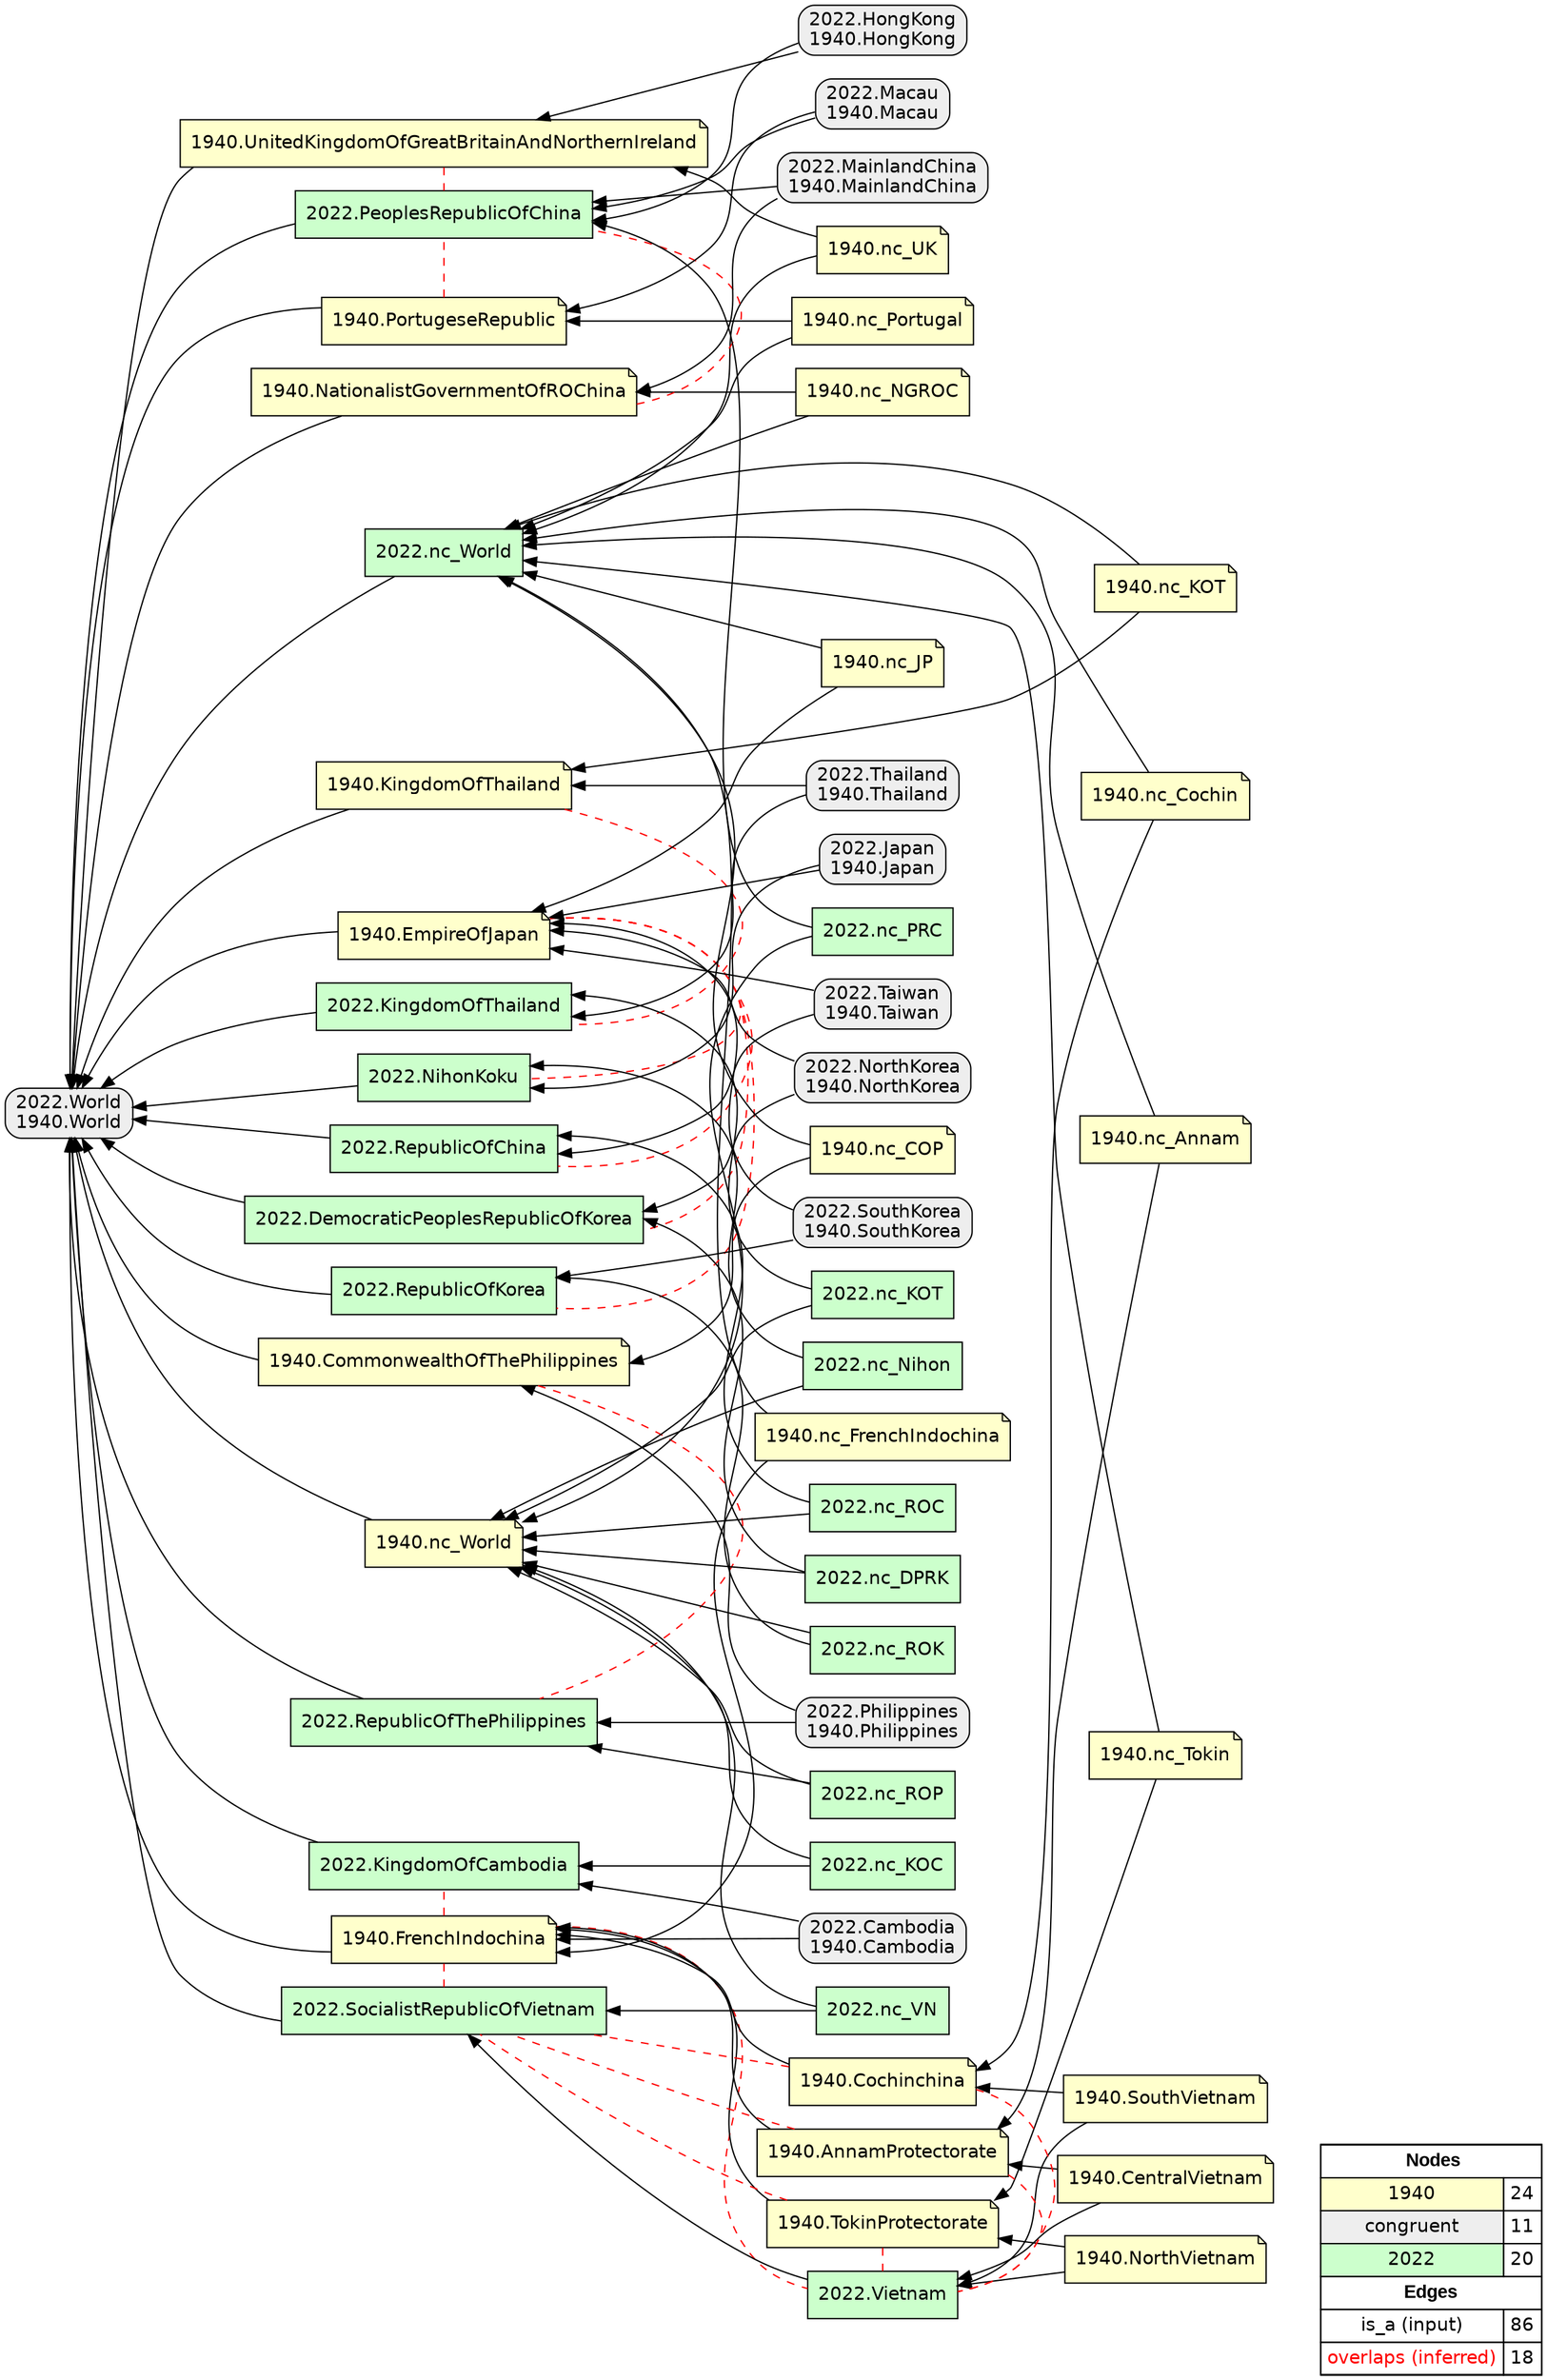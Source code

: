 digraph{
rankdir=RL
node[shape=note style=filled fillcolor="#FFFFCC" fontname="helvetica"] 
"1940.nc_KOT"
"1940.nc_UK"
"1940.FrenchIndochina"
"1940.TokinProtectorate"
"1940.CentralVietnam"
"1940.nc_FrenchIndochina"
"1940.UnitedKingdomOfGreatBritainAndNorthernIreland"
"1940.nc_Tokin"
"1940.nc_World"
"1940.nc_NGROC"
"1940.nc_Portugal"
"1940.KingdomOfThailand"
"1940.EmpireOfJapan"
"1940.nc_COP"
"1940.SouthVietnam"
"1940.NorthVietnam"
"1940.Cochinchina"
"1940.NationalistGovernmentOfROChina"
"1940.AnnamProtectorate"
"1940.CommonwealthOfThePhilippines"
"1940.nc_Annam"
"1940.PortugeseRepublic"
"1940.nc_JP"
"1940.nc_Cochin"
node[shape=box style="filled,rounded" fillcolor="#EEEEEE" fontname="helvetica"] 
"2022.Taiwan\n1940.Taiwan"
"2022.Japan\n1940.Japan"
"2022.Macau\n1940.Macau"
"2022.Thailand\n1940.Thailand"
"2022.Cambodia\n1940.Cambodia"
"2022.Philippines\n1940.Philippines"
"2022.HongKong\n1940.HongKong"
"2022.MainlandChina\n1940.MainlandChina"
"2022.NorthKorea\n1940.NorthKorea"
"2022.World\n1940.World"
"2022.SouthKorea\n1940.SouthKorea"
node[shape=box style=filled fillcolor="#CCFFCC" fontname="helvetica"] 
"2022.nc_Nihon"
"2022.nc_VN"
"2022.SocialistRepublicOfVietnam"
"2022.RepublicOfKorea"
"2022.DemocraticPeoplesRepublicOfKorea"
"2022.nc_World"
"2022.PeoplesRepublicOfChina"
"2022.nc_ROC"
"2022.nc_DPRK"
"2022.RepublicOfChina"
"2022.nc_ROP"
"2022.RepublicOfThePhilippines"
"2022.Vietnam"
"2022.NihonKoku"
"2022.KingdomOfThailand"
"2022.nc_PRC"
"2022.nc_ROK"
"2022.nc_KOC"
"2022.nc_KOT"
"2022.KingdomOfCambodia"
edge[arrowhead=normal style=dotted color="#000000" constraint=true penwidth=1]
edge[arrowhead=normal style=solid color="#000000" constraint=true penwidth=1]
"2022.nc_ROC" -> "2022.RepublicOfChina"
"2022.nc_DPRK" -> "2022.DemocraticPeoplesRepublicOfKorea"
"1940.nc_FrenchIndochina" -> "2022.nc_World"
"2022.NihonKoku" -> "2022.World\n1940.World"
"1940.nc_COP" -> "1940.CommonwealthOfThePhilippines"
"1940.nc_NGROC" -> "1940.NationalistGovernmentOfROChina"
"1940.SouthVietnam" -> "2022.Vietnam"
"1940.nc_KOT" -> "2022.nc_World"
"2022.NorthKorea\n1940.NorthKorea" -> "2022.DemocraticPeoplesRepublicOfKorea"
"1940.nc_KOT" -> "1940.KingdomOfThailand"
"1940.nc_NGROC" -> "2022.nc_World"
"2022.nc_ROC" -> "1940.nc_World"
"2022.nc_Nihon" -> "2022.NihonKoku"
"2022.Taiwan\n1940.Taiwan" -> "1940.EmpireOfJapan"
"1940.Cochinchina" -> "1940.FrenchIndochina"
"2022.nc_PRC" -> "1940.nc_World"
"2022.MainlandChina\n1940.MainlandChina" -> "1940.NationalistGovernmentOfROChina"
"2022.Thailand\n1940.Thailand" -> "1940.KingdomOfThailand"
"1940.nc_JP" -> "2022.nc_World"
"1940.nc_UK" -> "2022.nc_World"
"2022.nc_KOT" -> "2022.KingdomOfThailand"
"2022.HongKong\n1940.HongKong" -> "2022.PeoplesRepublicOfChina"
"1940.AnnamProtectorate" -> "1940.FrenchIndochina"
"2022.nc_Nihon" -> "1940.nc_World"
"1940.NorthVietnam" -> "1940.TokinProtectorate"
"2022.Cambodia\n1940.Cambodia" -> "2022.KingdomOfCambodia"
"2022.KingdomOfCambodia" -> "2022.World\n1940.World"
"2022.nc_KOC" -> "1940.nc_World"
"1940.PortugeseRepublic" -> "2022.World\n1940.World"
"2022.nc_ROP" -> "1940.nc_World"
"2022.RepublicOfThePhilippines" -> "2022.World\n1940.World"
"2022.nc_ROK" -> "1940.nc_World"
"1940.CentralVietnam" -> "2022.Vietnam"
"2022.nc_VN" -> "1940.nc_World"
"2022.MainlandChina\n1940.MainlandChina" -> "2022.PeoplesRepublicOfChina"
"2022.nc_KOT" -> "1940.nc_World"
"1940.nc_UK" -> "1940.UnitedKingdomOfGreatBritainAndNorthernIreland"
"1940.SouthVietnam" -> "1940.Cochinchina"
"1940.nc_Cochin" -> "1940.Cochinchina"
"1940.EmpireOfJapan" -> "2022.World\n1940.World"
"1940.nc_Tokin" -> "2022.nc_World"
"2022.PeoplesRepublicOfChina" -> "2022.World\n1940.World"
"1940.nc_FrenchIndochina" -> "1940.FrenchIndochina"
"1940.nc_Annam" -> "2022.nc_World"
"1940.CommonwealthOfThePhilippines" -> "2022.World\n1940.World"
"1940.UnitedKingdomOfGreatBritainAndNorthernIreland" -> "2022.World\n1940.World"
"1940.NationalistGovernmentOfROChina" -> "2022.World\n1940.World"
"1940.KingdomOfThailand" -> "2022.World\n1940.World"
"2022.RepublicOfChina" -> "2022.World\n1940.World"
"2022.Japan\n1940.Japan" -> "1940.EmpireOfJapan"
"2022.nc_ROK" -> "2022.RepublicOfKorea"
"2022.nc_World" -> "2022.World\n1940.World"
"2022.nc_ROP" -> "2022.RepublicOfThePhilippines"
"1940.nc_Cochin" -> "2022.nc_World"
"2022.Macau\n1940.Macau" -> "2022.PeoplesRepublicOfChina"
"2022.NorthKorea\n1940.NorthKorea" -> "1940.EmpireOfJapan"
"2022.SocialistRepublicOfVietnam" -> "2022.World\n1940.World"
"2022.nc_VN" -> "2022.SocialistRepublicOfVietnam"
"1940.nc_Annam" -> "1940.AnnamProtectorate"
"2022.Cambodia\n1940.Cambodia" -> "1940.FrenchIndochina"
"1940.nc_Portugal" -> "1940.PortugeseRepublic"
"1940.nc_World" -> "2022.World\n1940.World"
"2022.Philippines\n1940.Philippines" -> "1940.CommonwealthOfThePhilippines"
"1940.TokinProtectorate" -> "1940.FrenchIndochina"
"2022.Vietnam" -> "2022.SocialistRepublicOfVietnam"
"2022.Macau\n1940.Macau" -> "1940.PortugeseRepublic"
"1940.nc_Portugal" -> "2022.nc_World"
"1940.NorthVietnam" -> "2022.Vietnam"
"2022.SouthKorea\n1940.SouthKorea" -> "2022.RepublicOfKorea"
"1940.FrenchIndochina" -> "2022.World\n1940.World"
"2022.Philippines\n1940.Philippines" -> "2022.RepublicOfThePhilippines"
"1940.CentralVietnam" -> "1940.AnnamProtectorate"
"2022.Japan\n1940.Japan" -> "2022.NihonKoku"
"2022.DemocraticPeoplesRepublicOfKorea" -> "2022.World\n1940.World"
"1940.nc_JP" -> "1940.EmpireOfJapan"
"2022.nc_DPRK" -> "1940.nc_World"
"2022.Thailand\n1940.Thailand" -> "2022.KingdomOfThailand"
"1940.nc_Tokin" -> "1940.TokinProtectorate"
"2022.RepublicOfKorea" -> "2022.World\n1940.World"
"2022.HongKong\n1940.HongKong" -> "1940.UnitedKingdomOfGreatBritainAndNorthernIreland"
"2022.KingdomOfThailand" -> "2022.World\n1940.World"
"2022.Taiwan\n1940.Taiwan" -> "2022.RepublicOfChina"
"2022.nc_KOC" -> "2022.KingdomOfCambodia"
"2022.SouthKorea\n1940.SouthKorea" -> "1940.EmpireOfJapan"
"1940.nc_COP" -> "2022.nc_World"
"2022.nc_PRC" -> "2022.PeoplesRepublicOfChina"
edge[arrowhead=none style=dashed color="#FF0000" constraint=false penwidth=1]
"1940.EmpireOfJapan" -> "2022.DemocraticPeoplesRepublicOfKorea"
"1940.EmpireOfJapan" -> "2022.RepublicOfChina"
"1940.EmpireOfJapan" -> "2022.RepublicOfKorea"
"1940.FrenchIndochina" -> "2022.Vietnam"
"1940.EmpireOfJapan" -> "2022.NihonKoku"
"1940.FrenchIndochina" -> "2022.KingdomOfCambodia"
"1940.NationalistGovernmentOfROChina" -> "2022.PeoplesRepublicOfChina"
"1940.Cochinchina" -> "2022.SocialistRepublicOfVietnam"
"1940.KingdomOfThailand" -> "2022.KingdomOfThailand"
"1940.UnitedKingdomOfGreatBritainAndNorthernIreland" -> "2022.PeoplesRepublicOfChina"
"1940.PortugeseRepublic" -> "2022.PeoplesRepublicOfChina"
"1940.CommonwealthOfThePhilippines" -> "2022.RepublicOfThePhilippines"
"1940.TokinProtectorate" -> "2022.Vietnam"
"1940.AnnamProtectorate" -> "2022.SocialistRepublicOfVietnam"
"1940.AnnamProtectorate" -> "2022.Vietnam"
"1940.TokinProtectorate" -> "2022.SocialistRepublicOfVietnam"
"1940.Cochinchina" -> "2022.Vietnam"
"1940.FrenchIndochina" -> "2022.SocialistRepublicOfVietnam"
node[shape=box] 
{rank=source Legend [fillcolor= white margin=0 label=< 
 <TABLE BORDER="0" CELLBORDER="1" CELLSPACING="0" CELLPADDING="4"> 
<TR> <TD COLSPAN="2"><font face="Arial Black"> Nodes</font></TD> </TR> 
<TR> 
 <TD bgcolor="#FFFFCC" fontname="helvetica">1940</TD> 
 <TD>24</TD> 
 </TR> 
<TR> 
 <TD bgcolor="#EEEEEE" fontname="helvetica">congruent</TD> 
 <TD>11</TD> 
 </TR> 
<TR> 
 <TD bgcolor="#CCFFCC" fontname="helvetica">2022</TD> 
 <TD>20</TD> 
 </TR> 
<TR> <TD COLSPAN="2"><font face = "Arial Black"> Edges </font></TD> </TR> 
<TR> 
 <TD><font color ="#000000">is_a (input)</font></TD><TD>86</TD>
</TR>
<TR> 
 <TD><font color ="#FF0000">overlaps (inferred)</font></TD><TD>18</TD>
</TR>
</TABLE> 
 >] } 
}
